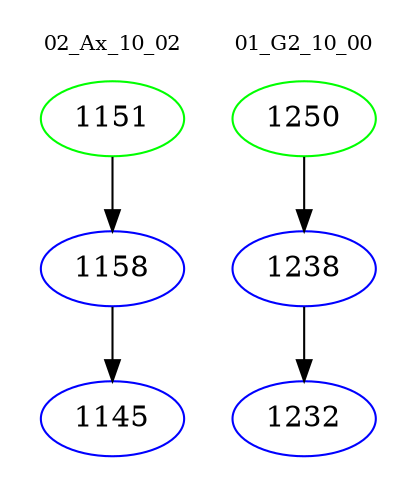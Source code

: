 digraph{
subgraph cluster_0 {
color = white
label = "02_Ax_10_02";
fontsize=10;
T0_1151 [label="1151", color="green"]
T0_1151 -> T0_1158 [color="black"]
T0_1158 [label="1158", color="blue"]
T0_1158 -> T0_1145 [color="black"]
T0_1145 [label="1145", color="blue"]
}
subgraph cluster_1 {
color = white
label = "01_G2_10_00";
fontsize=10;
T1_1250 [label="1250", color="green"]
T1_1250 -> T1_1238 [color="black"]
T1_1238 [label="1238", color="blue"]
T1_1238 -> T1_1232 [color="black"]
T1_1232 [label="1232", color="blue"]
}
}
